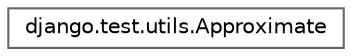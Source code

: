 digraph "Graphical Class Hierarchy"
{
 // LATEX_PDF_SIZE
  bgcolor="transparent";
  edge [fontname=Helvetica,fontsize=10,labelfontname=Helvetica,labelfontsize=10];
  node [fontname=Helvetica,fontsize=10,shape=box,height=0.2,width=0.4];
  rankdir="LR";
  Node0 [id="Node000000",label="django.test.utils.Approximate",height=0.2,width=0.4,color="grey40", fillcolor="white", style="filled",URL="$classdjango_1_1test_1_1utils_1_1_approximate.html",tooltip=" "];
}
